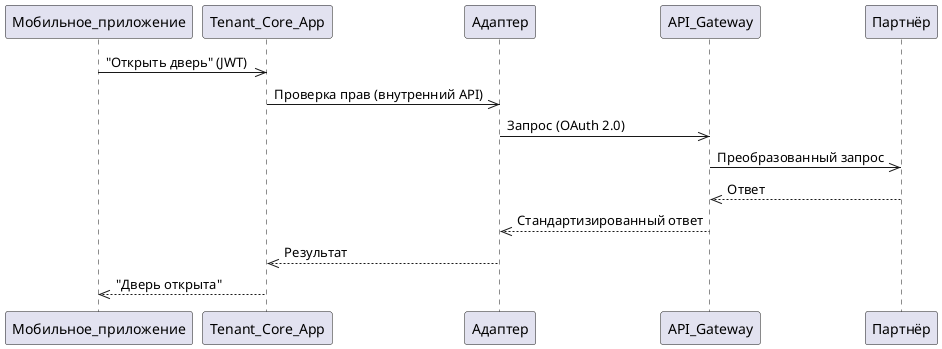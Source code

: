 @startuml
  participant Мобильное_приложение
  participant Tenant_Core_App
  participant Адаптер
  participant API_Gateway
  participant Партнёр

  Мобильное_приложение->>Tenant_Core_App: "Открыть дверь" (JWT)
  Tenant_Core_App->>Адаптер: Проверка прав (внутренний API)
  Адаптер->>API_Gateway: Запрос (OAuth 2.0)
  API_Gateway->>Партнёр: Преобразованный запрос
  Партнёр-->>API_Gateway: Ответ
  API_Gateway-->>Адаптер: Стандартизированный ответ
  Адаптер-->>Tenant_Core_App: Результат
  Tenant_Core_App-->>Мобильное_приложение: "Дверь открыта"
@enduml